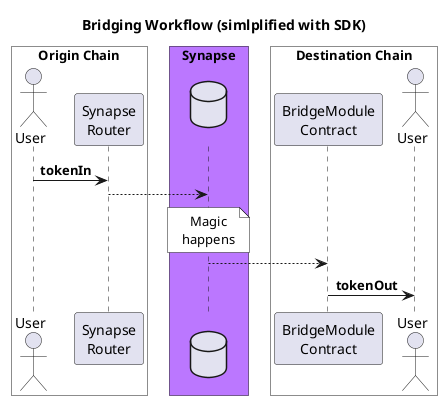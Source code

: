 @startuml BridgingWorkflowSimplified
skinparam BoxPadding 10
skinparam NoteTextAlignment center
skinparam SequenceMessageAlign reverseDirection
title Bridging Workflow (simlplified with SDK)

box "Origin Chain" #White
actor "User" as OU
participant "Synapse\nRouter" as OSR
end box

box "   Synapse   " #bb77ff
database " " as SYN
end box

box "Destination Chain" #White
participant "BridgeModule\nContract" as DBM
actor "User" as DU
end box

OU -> OSR: **tokenIn**
OSR ---> SYN
note over SYN #White
    Magic
    happens
end note
SYN --> DBM
DBM -> DU: **tokenOut**
@enduml